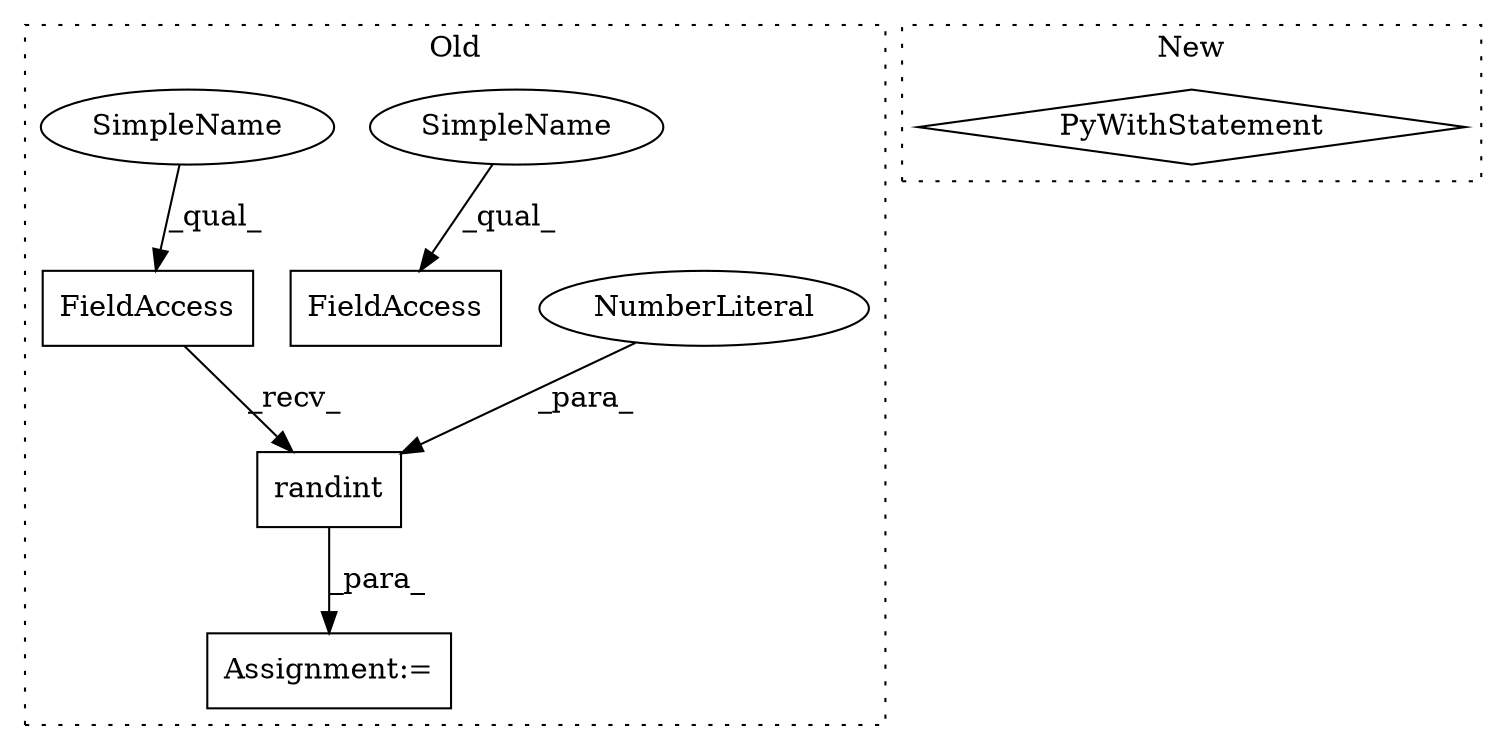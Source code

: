 digraph G {
subgraph cluster0 {
1 [label="randint" a="32" s="7884,7903" l="8,1" shape="box"];
3 [label="NumberLiteral" a="34" s="7892" l="1" shape="ellipse"];
4 [label="Assignment:=" a="7" s="7921" l="1" shape="box"];
5 [label="FieldAccess" a="22" s="7871" l="12" shape="box"];
6 [label="FieldAccess" a="22" s="7638" l="12" shape="box"];
7 [label="SimpleName" a="42" s="7638" l="5" shape="ellipse"];
8 [label="SimpleName" a="42" s="7871" l="5" shape="ellipse"];
label = "Old";
style="dotted";
}
subgraph cluster1 {
2 [label="PyWithStatement" a="104" s="8810,8856" l="10,2" shape="diamond"];
label = "New";
style="dotted";
}
1 -> 4 [label="_para_"];
3 -> 1 [label="_para_"];
5 -> 1 [label="_recv_"];
7 -> 6 [label="_qual_"];
8 -> 5 [label="_qual_"];
}